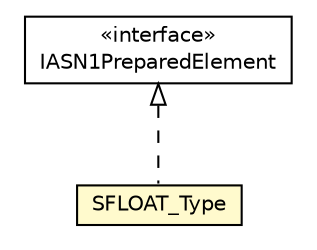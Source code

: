 #!/usr/local/bin/dot
#
# Class diagram 
# Generated by UMLGraph version R5_6-24-gf6e263 (http://www.umlgraph.org/)
#

digraph G {
	edge [fontname="Helvetica",fontsize=10,labelfontname="Helvetica",labelfontsize=10];
	node [fontname="Helvetica",fontsize=10,shape=plaintext];
	nodesep=0.25;
	ranksep=0.5;
	// org.universAAL.lddi.lib.ieeex73std.org.bn.coders.IASN1PreparedElement
	c291612 [label=<<table title="org.universAAL.lddi.lib.ieeex73std.org.bn.coders.IASN1PreparedElement" border="0" cellborder="1" cellspacing="0" cellpadding="2" port="p" href="../../org/bn/coders/IASN1PreparedElement.html">
		<tr><td><table border="0" cellspacing="0" cellpadding="1">
<tr><td align="center" balign="center"> &#171;interface&#187; </td></tr>
<tr><td align="center" balign="center"> IASN1PreparedElement </td></tr>
		</table></td></tr>
		</table>>, URL="../../org/bn/coders/IASN1PreparedElement.html", fontname="Helvetica", fontcolor="black", fontsize=10.0];
	// org.universAAL.lddi.lib.ieeex73std.x73.p20601.SFLOAT_Type
	c291724 [label=<<table title="org.universAAL.lddi.lib.ieeex73std.x73.p20601.SFLOAT_Type" border="0" cellborder="1" cellspacing="0" cellpadding="2" port="p" bgcolor="lemonChiffon" href="./SFLOAT_Type.html">
		<tr><td><table border="0" cellspacing="0" cellpadding="1">
<tr><td align="center" balign="center"> SFLOAT_Type </td></tr>
		</table></td></tr>
		</table>>, URL="./SFLOAT_Type.html", fontname="Helvetica", fontcolor="black", fontsize=10.0];
	//org.universAAL.lddi.lib.ieeex73std.x73.p20601.SFLOAT_Type implements org.universAAL.lddi.lib.ieeex73std.org.bn.coders.IASN1PreparedElement
	c291612:p -> c291724:p [dir=back,arrowtail=empty,style=dashed];
}

